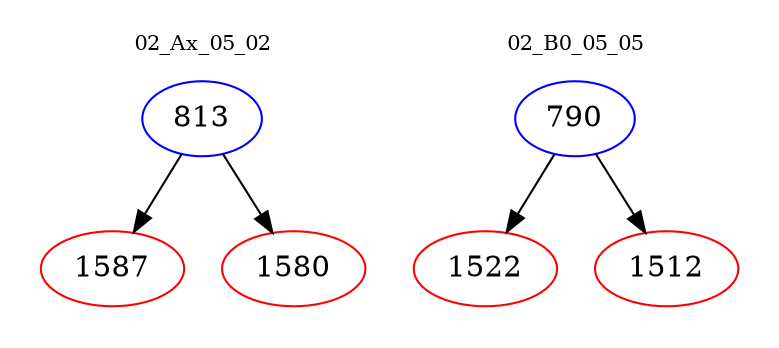 digraph{
subgraph cluster_0 {
color = white
label = "02_Ax_05_02";
fontsize=10;
T0_813 [label="813", color="blue"]
T0_813 -> T0_1587 [color="black"]
T0_1587 [label="1587", color="red"]
T0_813 -> T0_1580 [color="black"]
T0_1580 [label="1580", color="red"]
}
subgraph cluster_1 {
color = white
label = "02_B0_05_05";
fontsize=10;
T1_790 [label="790", color="blue"]
T1_790 -> T1_1522 [color="black"]
T1_1522 [label="1522", color="red"]
T1_790 -> T1_1512 [color="black"]
T1_1512 [label="1512", color="red"]
}
}
